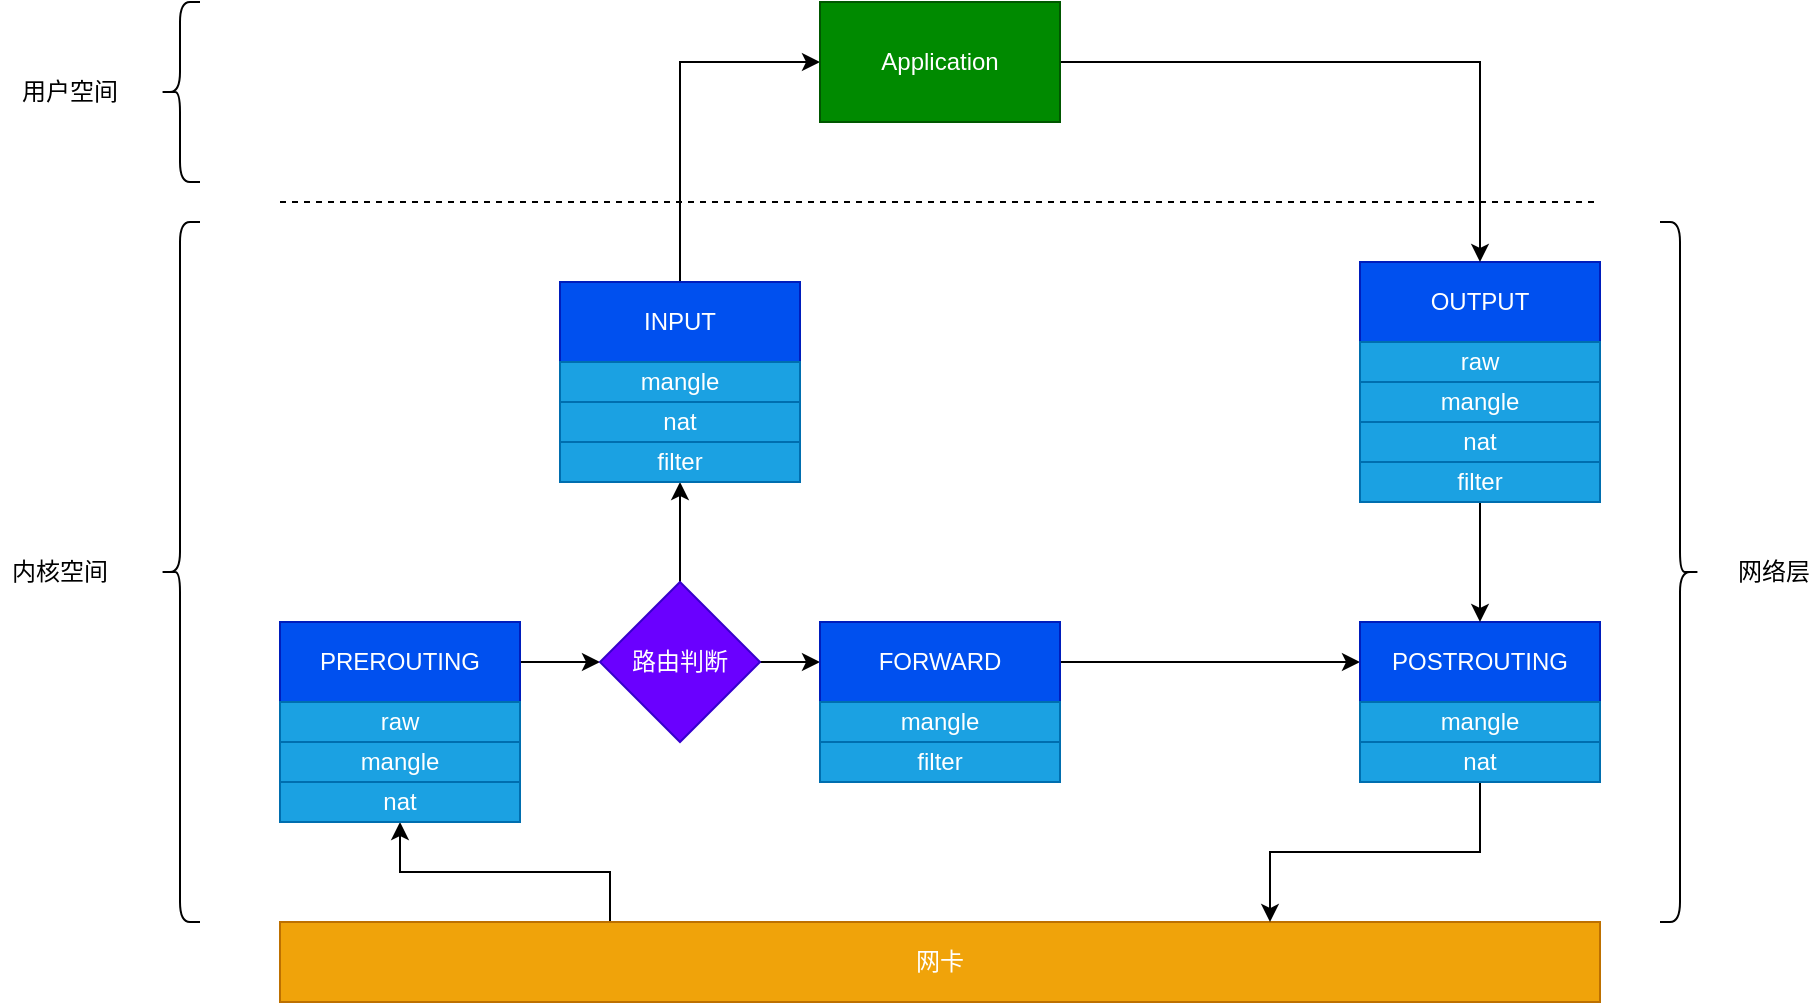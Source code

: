 <mxfile version="13.1.14" type="device"><diagram id="HTgtIJkkPrt85Dyx2P2b" name="第 1 页"><mxGraphModel dx="1773" dy="1849" grid="1" gridSize="10" guides="1" tooltips="1" connect="1" arrows="1" fold="1" page="1" pageScale="1" pageWidth="827" pageHeight="1169" math="0" shadow="0"><root><mxCell id="0"/><mxCell id="1" parent="0"/><mxCell id="gYfu3QD4FeDt730VYuiH-15" style="edgeStyle=orthogonalEdgeStyle;rounded=0;orthogonalLoop=1;jettySize=auto;html=1;exitX=0.25;exitY=0;exitDx=0;exitDy=0;" edge="1" parent="1" source="gYfu3QD4FeDt730VYuiH-1" target="gYfu3QD4FeDt730VYuiH-5"><mxGeometry relative="1" as="geometry"/></mxCell><mxCell id="gYfu3QD4FeDt730VYuiH-1" value="网卡" style="rounded=0;whiteSpace=wrap;html=1;fillColor=#f0a30a;strokeColor=#BD7000;fontColor=#ffffff;" vertex="1" parent="1"><mxGeometry x="60" y="330" width="660" height="40" as="geometry"/></mxCell><mxCell id="gYfu3QD4FeDt730VYuiH-8" style="edgeStyle=orthogonalEdgeStyle;rounded=0;orthogonalLoop=1;jettySize=auto;html=1;entryX=0;entryY=0.5;entryDx=0;entryDy=0;" edge="1" parent="1" source="gYfu3QD4FeDt730VYuiH-2" target="gYfu3QD4FeDt730VYuiH-7"><mxGeometry relative="1" as="geometry"/></mxCell><mxCell id="gYfu3QD4FeDt730VYuiH-2" value="PREROUTING" style="rounded=0;whiteSpace=wrap;html=1;fillColor=#0050ef;strokeColor=#001DBC;fontColor=#ffffff;" vertex="1" parent="1"><mxGeometry x="60" y="180" width="120" height="40" as="geometry"/></mxCell><mxCell id="gYfu3QD4FeDt730VYuiH-3" value="raw" style="rounded=0;whiteSpace=wrap;html=1;fillColor=#1ba1e2;strokeColor=#006EAF;fontColor=#ffffff;" vertex="1" parent="1"><mxGeometry x="60" y="220" width="120" height="20" as="geometry"/></mxCell><mxCell id="gYfu3QD4FeDt730VYuiH-4" value="mangle" style="rounded=0;whiteSpace=wrap;html=1;fillColor=#1ba1e2;strokeColor=#006EAF;fontColor=#ffffff;" vertex="1" parent="1"><mxGeometry x="60" y="240" width="120" height="20" as="geometry"/></mxCell><mxCell id="gYfu3QD4FeDt730VYuiH-5" value="nat" style="rounded=0;whiteSpace=wrap;html=1;fillColor=#1ba1e2;strokeColor=#006EAF;fontColor=#ffffff;" vertex="1" parent="1"><mxGeometry x="60" y="260" width="120" height="20" as="geometry"/></mxCell><mxCell id="gYfu3QD4FeDt730VYuiH-14" style="edgeStyle=orthogonalEdgeStyle;rounded=0;orthogonalLoop=1;jettySize=auto;html=1;entryX=0.5;entryY=1;entryDx=0;entryDy=0;" edge="1" parent="1" source="gYfu3QD4FeDt730VYuiH-7" target="gYfu3QD4FeDt730VYuiH-13"><mxGeometry relative="1" as="geometry"/></mxCell><mxCell id="gYfu3QD4FeDt730VYuiH-20" style="edgeStyle=orthogonalEdgeStyle;rounded=0;orthogonalLoop=1;jettySize=auto;html=1;" edge="1" parent="1" source="gYfu3QD4FeDt730VYuiH-7" target="gYfu3QD4FeDt730VYuiH-16"><mxGeometry relative="1" as="geometry"/></mxCell><mxCell id="gYfu3QD4FeDt730VYuiH-7" value="路由判断" style="rhombus;whiteSpace=wrap;html=1;fillColor=#6a00ff;strokeColor=#3700CC;fontColor=#ffffff;" vertex="1" parent="1"><mxGeometry x="220" y="160" width="80" height="80" as="geometry"/></mxCell><mxCell id="gYfu3QD4FeDt730VYuiH-33" style="edgeStyle=orthogonalEdgeStyle;rounded=0;orthogonalLoop=1;jettySize=auto;html=1;entryX=0;entryY=0.5;entryDx=0;entryDy=0;" edge="1" parent="1" source="gYfu3QD4FeDt730VYuiH-9" target="gYfu3QD4FeDt730VYuiH-32"><mxGeometry relative="1" as="geometry"><Array as="points"><mxPoint x="260" y="-100"/></Array></mxGeometry></mxCell><mxCell id="gYfu3QD4FeDt730VYuiH-9" value="INPUT" style="rounded=0;whiteSpace=wrap;html=1;fillColor=#0050ef;strokeColor=#001DBC;fontColor=#ffffff;" vertex="1" parent="1"><mxGeometry x="200" y="10" width="120" height="40" as="geometry"/></mxCell><mxCell id="gYfu3QD4FeDt730VYuiH-11" value="mangle" style="rounded=0;whiteSpace=wrap;html=1;fillColor=#1ba1e2;strokeColor=#006EAF;fontColor=#ffffff;" vertex="1" parent="1"><mxGeometry x="200" y="50" width="120" height="20" as="geometry"/></mxCell><mxCell id="gYfu3QD4FeDt730VYuiH-12" value="nat" style="rounded=0;whiteSpace=wrap;html=1;fillColor=#1ba1e2;strokeColor=#006EAF;fontColor=#ffffff;" vertex="1" parent="1"><mxGeometry x="200" y="70" width="120" height="20" as="geometry"/></mxCell><mxCell id="gYfu3QD4FeDt730VYuiH-13" value="filter" style="rounded=0;whiteSpace=wrap;html=1;fillColor=#1ba1e2;strokeColor=#006EAF;fontColor=#ffffff;" vertex="1" parent="1"><mxGeometry x="200" y="90" width="120" height="20" as="geometry"/></mxCell><mxCell id="gYfu3QD4FeDt730VYuiH-24" style="edgeStyle=orthogonalEdgeStyle;rounded=0;orthogonalLoop=1;jettySize=auto;html=1;entryX=0;entryY=0.5;entryDx=0;entryDy=0;" edge="1" parent="1" source="gYfu3QD4FeDt730VYuiH-16" target="gYfu3QD4FeDt730VYuiH-21"><mxGeometry relative="1" as="geometry"/></mxCell><mxCell id="gYfu3QD4FeDt730VYuiH-16" value="FORWARD" style="rounded=0;whiteSpace=wrap;html=1;fillColor=#0050ef;strokeColor=#001DBC;fontColor=#ffffff;" vertex="1" parent="1"><mxGeometry x="330" y="180" width="120" height="40" as="geometry"/></mxCell><mxCell id="gYfu3QD4FeDt730VYuiH-18" value="mangle" style="rounded=0;whiteSpace=wrap;html=1;fillColor=#1ba1e2;strokeColor=#006EAF;fontColor=#ffffff;" vertex="1" parent="1"><mxGeometry x="330" y="220" width="120" height="20" as="geometry"/></mxCell><mxCell id="gYfu3QD4FeDt730VYuiH-19" value="filter" style="rounded=0;whiteSpace=wrap;html=1;fillColor=#1ba1e2;strokeColor=#006EAF;fontColor=#ffffff;" vertex="1" parent="1"><mxGeometry x="330" y="240" width="120" height="20" as="geometry"/></mxCell><mxCell id="gYfu3QD4FeDt730VYuiH-21" value="POSTROUTING" style="rounded=0;whiteSpace=wrap;html=1;fillColor=#0050ef;strokeColor=#001DBC;fontColor=#ffffff;" vertex="1" parent="1"><mxGeometry x="600" y="180" width="120" height="40" as="geometry"/></mxCell><mxCell id="gYfu3QD4FeDt730VYuiH-22" value="mangle" style="rounded=0;whiteSpace=wrap;html=1;fillColor=#1ba1e2;strokeColor=#006EAF;fontColor=#ffffff;" vertex="1" parent="1"><mxGeometry x="600" y="220" width="120" height="20" as="geometry"/></mxCell><mxCell id="gYfu3QD4FeDt730VYuiH-25" style="edgeStyle=orthogonalEdgeStyle;rounded=0;orthogonalLoop=1;jettySize=auto;html=1;entryX=0.75;entryY=0;entryDx=0;entryDy=0;" edge="1" parent="1" source="gYfu3QD4FeDt730VYuiH-23" target="gYfu3QD4FeDt730VYuiH-1"><mxGeometry relative="1" as="geometry"/></mxCell><mxCell id="gYfu3QD4FeDt730VYuiH-23" value="nat" style="rounded=0;whiteSpace=wrap;html=1;fillColor=#1ba1e2;strokeColor=#006EAF;fontColor=#ffffff;" vertex="1" parent="1"><mxGeometry x="600" y="240" width="120" height="20" as="geometry"/></mxCell><mxCell id="gYfu3QD4FeDt730VYuiH-26" value="OUTPUT" style="rounded=0;whiteSpace=wrap;html=1;fillColor=#0050ef;strokeColor=#001DBC;fontColor=#ffffff;" vertex="1" parent="1"><mxGeometry x="600" width="120" height="40" as="geometry"/></mxCell><mxCell id="gYfu3QD4FeDt730VYuiH-27" value="mangle" style="rounded=0;whiteSpace=wrap;html=1;fillColor=#1ba1e2;strokeColor=#006EAF;fontColor=#ffffff;" vertex="1" parent="1"><mxGeometry x="600" y="60" width="120" height="20" as="geometry"/></mxCell><mxCell id="gYfu3QD4FeDt730VYuiH-28" value="nat" style="rounded=0;whiteSpace=wrap;html=1;fillColor=#1ba1e2;strokeColor=#006EAF;fontColor=#ffffff;" vertex="1" parent="1"><mxGeometry x="600" y="80" width="120" height="20" as="geometry"/></mxCell><mxCell id="gYfu3QD4FeDt730VYuiH-31" style="edgeStyle=orthogonalEdgeStyle;rounded=0;orthogonalLoop=1;jettySize=auto;html=1;entryX=0.5;entryY=0;entryDx=0;entryDy=0;" edge="1" parent="1" source="gYfu3QD4FeDt730VYuiH-29" target="gYfu3QD4FeDt730VYuiH-21"><mxGeometry relative="1" as="geometry"/></mxCell><mxCell id="gYfu3QD4FeDt730VYuiH-29" value="filter" style="rounded=0;whiteSpace=wrap;html=1;fillColor=#1ba1e2;strokeColor=#006EAF;fontColor=#ffffff;" vertex="1" parent="1"><mxGeometry x="600" y="100" width="120" height="20" as="geometry"/></mxCell><mxCell id="gYfu3QD4FeDt730VYuiH-30" value="raw" style="rounded=0;whiteSpace=wrap;html=1;fillColor=#1ba1e2;strokeColor=#006EAF;fontColor=#ffffff;" vertex="1" parent="1"><mxGeometry x="600" y="40" width="120" height="20" as="geometry"/></mxCell><mxCell id="gYfu3QD4FeDt730VYuiH-34" style="edgeStyle=orthogonalEdgeStyle;rounded=0;orthogonalLoop=1;jettySize=auto;html=1;entryX=0.5;entryY=0;entryDx=0;entryDy=0;" edge="1" parent="1" source="gYfu3QD4FeDt730VYuiH-32" target="gYfu3QD4FeDt730VYuiH-26"><mxGeometry relative="1" as="geometry"/></mxCell><mxCell id="gYfu3QD4FeDt730VYuiH-32" value="Application" style="rounded=0;whiteSpace=wrap;html=1;fillColor=#008a00;strokeColor=#005700;fontColor=#ffffff;" vertex="1" parent="1"><mxGeometry x="330" y="-130" width="120" height="60" as="geometry"/></mxCell><mxCell id="gYfu3QD4FeDt730VYuiH-35" value="" style="endArrow=none;dashed=1;html=1;" edge="1" parent="1"><mxGeometry width="50" height="50" relative="1" as="geometry"><mxPoint x="60" y="-30" as="sourcePoint"/><mxPoint x="720" y="-30" as="targetPoint"/></mxGeometry></mxCell><mxCell id="gYfu3QD4FeDt730VYuiH-36" value="" style="shape=curlyBracket;whiteSpace=wrap;html=1;rounded=1;" vertex="1" parent="1"><mxGeometry y="-20" width="20" height="350" as="geometry"/></mxCell><mxCell id="gYfu3QD4FeDt730VYuiH-38" value="内核空间" style="text;html=1;strokeColor=none;fillColor=none;align=center;verticalAlign=middle;whiteSpace=wrap;rounded=0;" vertex="1" parent="1"><mxGeometry x="-80" y="145" width="60" height="20" as="geometry"/></mxCell><mxCell id="gYfu3QD4FeDt730VYuiH-39" value="" style="shape=curlyBracket;whiteSpace=wrap;html=1;rounded=1;" vertex="1" parent="1"><mxGeometry y="-130" width="20" height="90" as="geometry"/></mxCell><mxCell id="gYfu3QD4FeDt730VYuiH-40" value="用户空间" style="text;html=1;strokeColor=none;fillColor=none;align=center;verticalAlign=middle;whiteSpace=wrap;rounded=0;" vertex="1" parent="1"><mxGeometry x="-70" y="-95" width="50" height="20" as="geometry"/></mxCell><mxCell id="gYfu3QD4FeDt730VYuiH-42" value="" style="shape=curlyBracket;whiteSpace=wrap;html=1;rounded=1;rotation=-180;" vertex="1" parent="1"><mxGeometry x="750" y="-20" width="20" height="350" as="geometry"/></mxCell><mxCell id="gYfu3QD4FeDt730VYuiH-45" value="网络层" style="text;html=1;strokeColor=none;fillColor=none;align=center;verticalAlign=middle;whiteSpace=wrap;rounded=0;" vertex="1" parent="1"><mxGeometry x="787" y="145" width="40" height="20" as="geometry"/></mxCell></root></mxGraphModel></diagram></mxfile>
